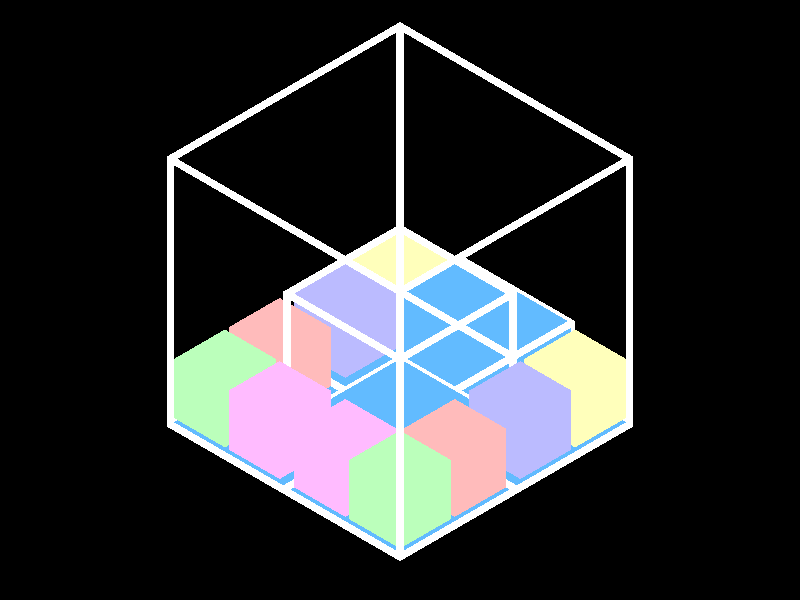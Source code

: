#include "colors.inc"

camera{ orthographic angle 50
        location <1,1,-1>*48
        look_at  <0,0,0>
        right x*image_width/image_height
        translate <0,15.00,0>
      } 

//camera {
//  location <3, 31, -63>  // Camera location: x,y,x coordinates in three-space
  //look_at <0, 0, 0>     // Direction of view in three-space
//}

light_source {
  <-50,50,-30>  // Location is behind the viewer, high, and to the left
  color rgb <1.5, 1.5, 1.5>  // This is a BRIGHT white light 
}

plane {
  y, 0  // along the x-z plane (y is the normal vector)
//  pigment { checker color Black  color White } // checkered pattern
  pigment { color Black } // checkered pattern
  finish {
      ambient 0.2  // How much light is scattered from nearby objects
      diffuse 0.8  // How much light comes from the direct source
      }
  scale 6  // Enlarge the basic checker pattern by a factor of two
}

box {
  <-16,0,-16> <16, 0.5, -15.5>
     texture {
   pigment {
        agate
        turbulence 1
        lambda 1.5
        omega .8
        octaves 8
        color_map {
          [0.00 color rgb <1, 1, 1>]
        }
      }
	finish {
		phong 0.8
		reflection 0.5
	       }
   }
}
box {
  <-16,0,-15.5> <-15.5, 0.5, 15.5>
     texture {
   pigment {
        agate
        turbulence 1
        lambda 1.5
        omega .8
        octaves 8
        color_map {
          [0.00 color rgb <1, 1, 1>]
        }
      }
	finish {
		phong 0.8
		reflection 0.5
	       }
   }
}
box {
  <-15.5,0,-15.5> <-0.5, 0.5, -8>
     texture {
   pigment {
        agate
        turbulence 1
        lambda 1.5
        omega .8
        octaves 8
        color_map {
          [0.00 color rgb <0.1215686, 0.4980392, 1>]
        }
      }
	finish {
		phong 0.8
		reflection 0.5
	       }
   }
}
box {
  <-0.5,0,-15.5> <0.5, 0.5, -8>
     texture {
   pigment {
        agate
        turbulence 1
        lambda 1.5
        omega .8
        octaves 8
        color_map {
          [0.00 color rgb <1, 1, 1>]
        }
      }
	finish {
		phong 0.8
		reflection 0.5
	       }
   }
}
box {
  <0.5,0,-15.5> <15.5, 0.5, -8>
     texture {
   pigment {
        agate
        turbulence 1
        lambda 1.5
        omega .8
        octaves 8
        color_map {
          [0.00 color rgb <0.1215686, 0.4980392, 1>]
        }
      }
	finish {
		phong 0.8
		reflection 0.5
	       }
   }
}
box {
  <15.5,0,-15.5> <16, 0.5, 15.5>
     texture {
   pigment {
        agate
        turbulence 1
        lambda 1.5
        omega .8
        octaves 8
        color_map {
          [0.00 color rgb <1, 1, 1>]
        }
      }
	finish {
		phong 0.8
		reflection 0.5
	       }
   }
}
box {
  <-15.5,0,-8> <-8, 0.5, -0.5>
     texture {
   pigment {
        agate
        turbulence 1
        lambda 1.5
        omega .8
        octaves 8
        color_map {
          [0.00 color rgb <0.1215686, 0.4980392, 1>]
        }
      }
	finish {
		phong 0.8
		reflection 0.5
	       }
   }
}
box {
  <-8,0,-8> <-7.5, 0.5, -7.5>
     texture {
   pigment {
        agate
        turbulence 1
        lambda 1.5
        omega .8
        octaves 8
        color_map {
          [0.00 color rgb <1, 1, 1>]
        }
      }
	finish {
		phong 0.8
		reflection 0.5
	       }
   }
}
box {
  <-7.5,0,-8> <7.5, 0.5, -7.5>
     texture {
   pigment {
        agate
        turbulence 1
        lambda 1.5
        omega .8
        octaves 8
        color_map {
          [0.00 color rgb <1, 1, 1>]
        }
      }
	finish {
		phong 0.8
		reflection 0.5
	       }
   }
}
box {
  <7.5,0,-8> <8, 0.5, -7.5>
     texture {
   pigment {
        agate
        turbulence 1
        lambda 1.5
        omega .8
        octaves 8
        color_map {
          [0.00 color rgb <1, 1, 1>]
        }
      }
	finish {
		phong 0.8
		reflection 0.5
	       }
   }
}
box {
  <8,0,-8> <15.5, 0.5, -0.5>
     texture {
   pigment {
        agate
        turbulence 1
        lambda 1.5
        omega .8
        octaves 8
        color_map {
          [0.00 color rgb <0.1215686, 0.4980392, 1>]
        }
      }
	finish {
		phong 0.8
		reflection 0.5
	       }
   }
}
box {
  <-8,0,-7.5> <-7.5, 0.5, -0.5>
     texture {
   pigment {
        agate
        turbulence 1
        lambda 1.5
        omega .8
        octaves 8
        color_map {
          [0.00 color rgb <1, 1, 1>]
        }
      }
	finish {
		phong 0.8
		reflection 0.5
	       }
   }
}
box {
  <-7.5,0,-7.5> <7.5, 0.5, 7.5>
     texture {
   pigment {
        agate
        turbulence 1
        lambda 1.5
        omega .8
        octaves 8
        color_map {
          [0.00 color rgb <0.1215686, 0.4980392, 1>]
        }
      }
	finish {
		phong 0.8
		reflection 0.5
	       }
   }
}
box {
  <7.5,0,-7.5> <8, 0.5, -0.5>
     texture {
   pigment {
        agate
        turbulence 1
        lambda 1.5
        omega .8
        octaves 8
        color_map {
          [0.00 color rgb <1, 1, 1>]
        }
      }
	finish {
		phong 0.8
		reflection 0.5
	       }
   }
}
box {
  <-15.5,0,-0.5> <-7.5, 0.5, 0.5>
     texture {
   pigment {
        agate
        turbulence 1
        lambda 1.5
        omega .8
        octaves 8
        color_map {
          [0.00 color rgb <1, 1, 1>]
        }
      }
	finish {
		phong 0.8
		reflection 0.5
	       }
   }
}
box {
  <7.5,0,-0.5> <15.5, 0.5, 0.5>
     texture {
   pigment {
        agate
        turbulence 1
        lambda 1.5
        omega .8
        octaves 8
        color_map {
          [0.00 color rgb <1, 1, 1>]
        }
      }
	finish {
		phong 0.8
		reflection 0.5
	       }
   }
}
box {
  <-15.5,0,0.5> <-8, 0.5, 15.5>
     texture {
   pigment {
        agate
        turbulence 1
        lambda 1.5
        omega .8
        octaves 8
        color_map {
          [0.00 color rgb <0.1215686, 0.4980392, 1>]
        }
      }
	finish {
		phong 0.8
		reflection 0.5
	       }
   }
}
box {
  <-8,0,0.5> <-7.5, 0.5, 7.5>
     texture {
   pigment {
        agate
        turbulence 1
        lambda 1.5
        omega .8
        octaves 8
        color_map {
          [0.00 color rgb <1, 1, 1>]
        }
      }
	finish {
		phong 0.8
		reflection 0.5
	       }
   }
}
box {
  <7.5,0,0.5> <8, 0.5, 7.5>
     texture {
   pigment {
        agate
        turbulence 1
        lambda 1.5
        omega .8
        octaves 8
        color_map {
          [0.00 color rgb <1, 1, 1>]
        }
      }
	finish {
		phong 0.8
		reflection 0.5
	       }
   }
}
box {
  <8,0,0.5> <15.5, 0.5, 15.5>
     texture {
   pigment {
        agate
        turbulence 1
        lambda 1.5
        omega .8
        octaves 8
        color_map {
          [0.00 color rgb <0.1215686, 0.4980392, 1>]
        }
      }
	finish {
		phong 0.8
		reflection 0.5
	       }
   }
}
box {
  <-8,0,7.5> <-7.5, 0.5, 15.5>
     texture {
   pigment {
        agate
        turbulence 1
        lambda 1.5
        omega .8
        octaves 8
        color_map {
          [0.00 color rgb <1, 1, 1>]
        }
      }
	finish {
		phong 0.8
		reflection 0.5
	       }
   }
}
box {
  <-7.5,0,7.5> <7.5, 0.5, 8>
     texture {
   pigment {
        agate
        turbulence 1
        lambda 1.5
        omega .8
        octaves 8
        color_map {
          [0.00 color rgb <1, 1, 1>]
        }
      }
	finish {
		phong 0.8
		reflection 0.5
	       }
   }
}
box {
  <7.5,0,7.5> <8, 0.5, 15.5>
     texture {
   pigment {
        agate
        turbulence 1
        lambda 1.5
        omega .8
        octaves 8
        color_map {
          [0.00 color rgb <1, 1, 1>]
        }
      }
	finish {
		phong 0.8
		reflection 0.5
	       }
   }
}
box {
  <-7.5,0,8> <-0.5, 0.5, 15.5>
     texture {
   pigment {
        agate
        turbulence 1
        lambda 1.5
        omega .8
        octaves 8
        color_map {
          [0.00 color rgb <0.1215686, 0.4980392, 1>]
        }
      }
	finish {
		phong 0.8
		reflection 0.5
	       }
   }
}
box {
  <-0.5,0,8> <0.5, 0.5, 15.5>
     texture {
   pigment {
        agate
        turbulence 1
        lambda 1.5
        omega .8
        octaves 8
        color_map {
          [0.00 color rgb <1, 1, 1>]
        }
      }
	finish {
		phong 0.8
		reflection 0.5
	       }
   }
}
box {
  <0.5,0,8> <7.5, 0.5, 15.5>
     texture {
   pigment {
        agate
        turbulence 1
        lambda 1.5
        omega .8
        octaves 8
        color_map {
          [0.00 color rgb <0.1215686, 0.4980392, 1>]
        }
      }
	finish {
		phong 0.8
		reflection 0.5
	       }
   }
}
box {
  <-16,0,15.5> <16, 0.5, 16>
     texture {
   pigment {
        agate
        turbulence 1
        lambda 1.5
        omega .8
        octaves 8
        color_map {
          [0.00 color rgb <1, 1, 1>]
        }
      }
	finish {
		phong 0.8
		reflection 0.5
	       }
   }
}
box {
  <-16,0.5,-16> <-15.5, 31.5, -15.5>
     texture {
   pigment {
        agate
        turbulence 1
        lambda 1.5
        omega .8
        octaves 8
        color_map {
          [0.00 color rgb <1, 1, 1>]
        }
      }
	finish {
		phong 0.8
		reflection 0.5
	       }
   }
}
box {
  <15.5,0.5,-16> <16, 31.5, -15.5>
     texture {
   pigment {
        agate
        turbulence 1
        lambda 1.5
        omega .8
        octaves 8
        color_map {
          [0.00 color rgb <1, 1, 1>]
        }
      }
	finish {
		phong 0.8
		reflection 0.5
	       }
   }
}
box {
  <-8,0.5,-8> <-7.5, 15.5, -7.5>
     texture {
   pigment {
        agate
        turbulence 1
        lambda 1.5
        omega .8
        octaves 8
        color_map {
          [0.00 color rgb <1, 1, 1>]
        }
      }
	finish {
		phong 0.8
		reflection 0.5
	       }
   }
}
box {
  <7.5,0.5,-8> <8, 15.5, -7.5>
     texture {
   pigment {
        agate
        turbulence 1
        lambda 1.5
        omega .8
        octaves 8
        color_map {
          [0.00 color rgb <1, 1, 1>]
        }
      }
	finish {
		phong 0.8
		reflection 0.5
	       }
   }
}
box {
  <-8,0.5,7.5> <-7.5, 8, 8>
     texture {
   pigment {
        agate
        turbulence 1
        lambda 1.5
        omega .8
        octaves 8
        color_map {
          [0.00 color rgb <1, 1, 1>]
        }
      }
	finish {
		phong 0.8
		reflection 0.5
	       }
   }
}
box {
  <7.5,0.5,7.5> <8, 8, 8>
     texture {
   pigment {
        agate
        turbulence 1
        lambda 1.5
        omega .8
        octaves 8
        color_map {
          [0.00 color rgb <1, 1, 1>]
        }
      }
	finish {
		phong 0.8
		reflection 0.5
	       }
   }
}
box {
  <-8,0.5,8> <-7.5, 8, 15.5>
     texture {
   pigment {
        agate
        turbulence 1
        lambda 1.5
        omega .8
        octaves 8
        color_map {
          [0.00 color rgb <0.1215686, 0.4980392, 1>]
        }
      }
	finish {
		phong 0.8
		reflection 0.5
	       }
   }
}
box {
  <7.5,0.5,8> <8, 8, 15.5>
     texture {
   pigment {
        agate
        turbulence 1
        lambda 1.5
        omega .8
        octaves 8
        color_map {
          [0.00 color rgb <0.1215686, 0.4980392, 1>]
        }
      }
	finish {
		phong 0.8
		reflection 0.5
	       }
   }
}
box {
  <-16,0.5,15.5> <-15.5, 31.5, 16>
     texture {
   pigment {
        agate
        turbulence 1
        lambda 1.5
        omega .8
        octaves 8
        color_map {
          [0.00 color rgb <1, 1, 1>]
        }
      }
	finish {
		phong 0.8
		reflection 0.5
	       }
   }
}
box {
  <-8,0.5,15.5> <-7.5, 8, 16>
     texture {
   pigment {
        agate
        turbulence 1
        lambda 1.5
        omega .8
        octaves 8
        color_map {
          [0.00 color rgb <1, 1, 1>]
        }
      }
	finish {
		phong 0.8
		reflection 0.5
	       }
   }
}
box {
  <7.5,0.5,15.5> <8, 8, 16>
     texture {
   pigment {
        agate
        turbulence 1
        lambda 1.5
        omega .8
        octaves 8
        color_map {
          [0.00 color rgb <1, 1, 1>]
        }
      }
	finish {
		phong 0.8
		reflection 0.5
	       }
   }
}
box {
  <15.5,0.5,15.5> <16, 31.5, 16>
     texture {
   pigment {
        agate
        turbulence 1
        lambda 1.5
        omega .8
        octaves 8
        color_map {
          [0.00 color rgb <1, 1, 1>]
        }
      }
	finish {
		phong 0.8
		reflection 0.5
	       }
   }
}
box {
  <-15.5,1,-15.5> <-8.5, 8, -8.5>
     texture {
   pigment {
        agate
        turbulence 1
        lambda 1.5
        omega .8
        octaves 8
        color_map {
          [0.00 color rgb <0.4980392, 1, 0.4980392>]
        }
      }
	finish {
		phong 0.8
		reflection 0.5
	       }
   }
}
box {
  <-8,1,-15.5> <-1, 8, -8.5>
     texture {
   pigment {
        agate
        turbulence 1
        lambda 1.5
        omega .8
        octaves 8
        color_map {
          [0.00 color rgb <1, 0.4980392, 1>]
        }
      }
	finish {
		phong 0.8
		reflection 0.5
	       }
   }
}
box {
  <1,1,-15.5> <8, 8, -8.5>
     texture {
   pigment {
        agate
        turbulence 1
        lambda 1.5
        omega .8
        octaves 8
        color_map {
          [0.00 color rgb <1, 0.4980392, 1>]
        }
      }
	finish {
		phong 0.8
		reflection 0.5
	       }
   }
}
box {
  <8.5,1,-15.5> <15.5, 8, -8.5>
     texture {
   pigment {
        agate
        turbulence 1
        lambda 1.5
        omega .8
        octaves 8
        color_map {
          [0.00 color rgb <0.4980392, 1, 0.4980392>]
        }
      }
	finish {
		phong 0.8
		reflection 0.5
	       }
   }
}
box {
  <-15.5,1,-8> <-8.5, 8, -1>
     texture {
   pigment {
        agate
        turbulence 1
        lambda 1.5
        omega .8
        octaves 8
        color_map {
          [0.00 color rgb <1, 0.4980392, 0.4980392>]
        }
      }
	finish {
		phong 0.8
		reflection 0.5
	       }
   }
}
box {
  <8.5,1,-8> <15.5, 8, -1>
     texture {
   pigment {
        agate
        turbulence 1
        lambda 1.5
        omega .8
        octaves 8
        color_map {
          [0.00 color rgb <1, 0.4980392, 0.4980392>]
        }
      }
	finish {
		phong 0.8
		reflection 0.5
	       }
   }
}
box {
  <-15.5,1,1> <-8.5, 8, 8>
     texture {
   pigment {
        agate
        turbulence 1
        lambda 1.5
        omega .8
        octaves 8
        color_map {
          [0.00 color rgb <0.4980392, 0.4980392, 1>]
        }
      }
	finish {
		phong 0.8
		reflection 0.5
	       }
   }
}
box {
  <8.5,1,1> <15.5, 8, 8>
     texture {
   pigment {
        agate
        turbulence 1
        lambda 1.5
        omega .8
        octaves 8
        color_map {
          [0.00 color rgb <0.4980392, 0.4980392, 1>]
        }
      }
	finish {
		phong 0.8
		reflection 0.5
	       }
   }
}
box {
  <-15.5,1,8.5> <-8.5, 8, 15.5>
     texture {
   pigment {
        agate
        turbulence 1
        lambda 1.5
        omega .8
        octaves 8
        color_map {
          [0.00 color rgb <1, 1, 0.4980392>]
        }
      }
	finish {
		phong 0.8
		reflection 0.5
	       }
   }
}
box {
  <8.5,1,8.5> <15.5, 8, 15.5>
     texture {
   pigment {
        agate
        turbulence 1
        lambda 1.5
        omega .8
        octaves 8
        color_map {
          [0.00 color rgb <1, 1, 0.4980392>]
        }
      }
	finish {
		phong 0.8
		reflection 0.5
	       }
   }
}
box {
  <-8,8,7.5> <8, 8.5, 8>
     texture {
   pigment {
        agate
        turbulence 1
        lambda 1.5
        omega .8
        octaves 8
        color_map {
          [0.00 color rgb <1, 1, 1>]
        }
      }
	finish {
		phong 0.8
		reflection 0.5
	       }
   }
}
box {
  <-8,8,8> <-7.5, 8.5, 15.5>
     texture {
   pigment {
        agate
        turbulence 1
        lambda 1.5
        omega .8
        octaves 8
        color_map {
          [0.00 color rgb <1, 1, 1>]
        }
      }
	finish {
		phong 0.8
		reflection 0.5
	       }
   }
}
box {
  <-7.5,8,8> <7.5, 8.5, 15.5>
     texture {
   pigment {
        agate
        turbulence 1
        lambda 1.5
        omega .8
        octaves 8
        color_map {
          [0.00 color rgb <0.1215686, 0.4980392, 1>]
        }
      }
	finish {
		phong 0.8
		reflection 0.5
	       }
   }
}
box {
  <7.5,8,8> <8, 8.5, 15.5>
     texture {
   pigment {
        agate
        turbulence 1
        lambda 1.5
        omega .8
        octaves 8
        color_map {
          [0.00 color rgb <1, 1, 1>]
        }
      }
	finish {
		phong 0.8
		reflection 0.5
	       }
   }
}
box {
  <-8,8,15.5> <8, 8.5, 16>
     texture {
   pigment {
        agate
        turbulence 1
        lambda 1.5
        omega .8
        octaves 8
        color_map {
          [0.00 color rgb <1, 1, 1>]
        }
      }
	finish {
		phong 0.8
		reflection 0.5
	       }
   }
}
box {
  <-8,8.5,7.5> <-7.5, 15.5, 8>
     texture {
   pigment {
        agate
        turbulence 1
        lambda 1.5
        omega .8
        octaves 8
        color_map {
          [0.00 color rgb <1, 1, 1>]
        }
      }
	finish {
		phong 0.8
		reflection 0.5
	       }
   }
}
box {
  <7.5,8.5,7.5> <8, 15.5, 8>
     texture {
   pigment {
        agate
        turbulence 1
        lambda 1.5
        omega .8
        octaves 8
        color_map {
          [0.00 color rgb <1, 1, 1>]
        }
      }
	finish {
		phong 0.8
		reflection 0.5
	       }
   }
}
box {
  <-8,15.5,-8> <-7.5, 16, -7.5>
     texture {
   pigment {
        agate
        turbulence 1
        lambda 1.5
        omega .8
        octaves 8
        color_map {
          [0.00 color rgb <1, 1, 1>]
        }
      }
	finish {
		phong 0.8
		reflection 0.5
	       }
   }
}
box {
  <-7.5,15.5,-8> <7.5, 16, -7.5>
     texture {
   pigment {
        agate
        turbulence 1
        lambda 1.5
        omega .8
        octaves 8
        color_map {
          [0.00 color rgb <1, 1, 1>]
        }
      }
	finish {
		phong 0.8
		reflection 0.5
	       }
   }
}
box {
  <7.5,15.5,-8> <8, 16, -7.5>
     texture {
   pigment {
        agate
        turbulence 1
        lambda 1.5
        omega .8
        octaves 8
        color_map {
          [0.00 color rgb <1, 1, 1>]
        }
      }
	finish {
		phong 0.8
		reflection 0.5
	       }
   }
}
box {
  <-8,15.5,-7.5> <-7.5, 16, 7.5>
     texture {
   pigment {
        agate
        turbulence 1
        lambda 1.5
        omega .8
        octaves 8
        color_map {
          [0.00 color rgb <1, 1, 1>]
        }
      }
	finish {
		phong 0.8
		reflection 0.5
	       }
   }
}
box {
  <7.5,15.5,-7.5> <8, 16, 7.5>
     texture {
   pigment {
        agate
        turbulence 1
        lambda 1.5
        omega .8
        octaves 8
        color_map {
          [0.00 color rgb <1, 1, 1>]
        }
      }
	finish {
		phong 0.8
		reflection 0.5
	       }
   }
}
box {
  <-8,15.5,7.5> <-7.5, 16, 8>
     texture {
   pigment {
        agate
        turbulence 1
        lambda 1.5
        omega .8
        octaves 8
        color_map {
          [0.00 color rgb <1, 1, 1>]
        }
      }
	finish {
		phong 0.8
		reflection 0.5
	       }
   }
}
box {
  <-7.5,15.5,7.5> <7.5, 16, 8>
     texture {
   pigment {
        agate
        turbulence 1
        lambda 1.5
        omega .8
        octaves 8
        color_map {
          [0.00 color rgb <1, 1, 1>]
        }
      }
	finish {
		phong 0.8
		reflection 0.5
	       }
   }
}
box {
  <7.5,15.5,7.5> <8, 16, 8>
     texture {
   pigment {
        agate
        turbulence 1
        lambda 1.5
        omega .8
        octaves 8
        color_map {
          [0.00 color rgb <1, 1, 1>]
        }
      }
	finish {
		phong 0.8
		reflection 0.5
	       }
   }
}
box {
  <-16,31.5,-16> <-15.5, 32, -15.5>
     texture {
   pigment {
        agate
        turbulence 1
        lambda 1.5
        omega .8
        octaves 8
        color_map {
          [0.00 color rgb <1, 1, 1>]
        }
      }
	finish {
		phong 0.8
		reflection 0.5
	       }
   }
}
box {
  <-15.5,31.5,-16> <15.5, 32, -15.5>
     texture {
   pigment {
        agate
        turbulence 1
        lambda 1.5
        omega .8
        octaves 8
        color_map {
          [0.00 color rgb <1, 1, 1>]
        }
      }
	finish {
		phong 0.8
		reflection 0.5
	       }
   }
}
box {
  <15.5,31.5,-16> <16, 32, -15.5>
     texture {
   pigment {
        agate
        turbulence 1
        lambda 1.5
        omega .8
        octaves 8
        color_map {
          [0.00 color rgb <1, 1, 1>]
        }
      }
	finish {
		phong 0.8
		reflection 0.5
	       }
   }
}
box {
  <-16,31.5,-15.5> <-15.5, 32, 15.5>
     texture {
   pigment {
        agate
        turbulence 1
        lambda 1.5
        omega .8
        octaves 8
        color_map {
          [0.00 color rgb <1, 1, 1>]
        }
      }
	finish {
		phong 0.8
		reflection 0.5
	       }
   }
}
box {
  <15.5,31.5,-15.5> <16, 32, 15.5>
     texture {
   pigment {
        agate
        turbulence 1
        lambda 1.5
        omega .8
        octaves 8
        color_map {
          [0.00 color rgb <1, 1, 1>]
        }
      }
	finish {
		phong 0.8
		reflection 0.5
	       }
   }
}
box {
  <-16,31.5,15.5> <-15.5, 32, 16>
     texture {
   pigment {
        agate
        turbulence 1
        lambda 1.5
        omega .8
        octaves 8
        color_map {
          [0.00 color rgb <1, 1, 1>]
        }
      }
	finish {
		phong 0.8
		reflection 0.5
	       }
   }
}
box {
  <-15.5,31.5,15.5> <15.5, 32, 16>
     texture {
   pigment {
        agate
        turbulence 1
        lambda 1.5
        omega .8
        octaves 8
        color_map {
          [0.00 color rgb <1, 1, 1>]
        }
      }
	finish {
		phong 0.8
		reflection 0.5
	       }
   }
}
box {
  <15.5,31.5,15.5> <16, 32, 16>
     texture {
   pigment {
        agate
        turbulence 1
        lambda 1.5
        omega .8
        octaves 8
        color_map {
          [0.00 color rgb <1, 1, 1>]
        }
      }
	finish {
		phong 0.8
		reflection 0.5
	       }
   }
}
